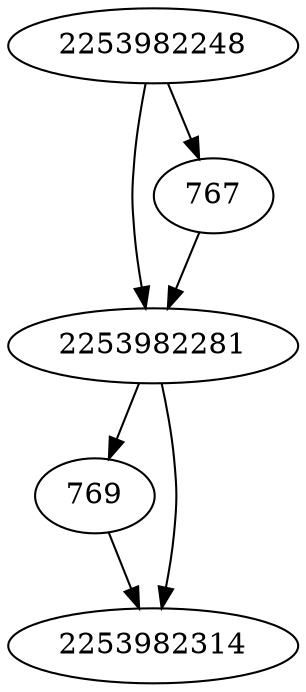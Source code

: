 strict digraph  {
769;
2253982248;
2253982281;
2253982314;
767;
769 -> 2253982314;
2253982248 -> 767;
2253982248 -> 2253982281;
2253982281 -> 769;
2253982281 -> 2253982314;
767 -> 2253982281;
}
